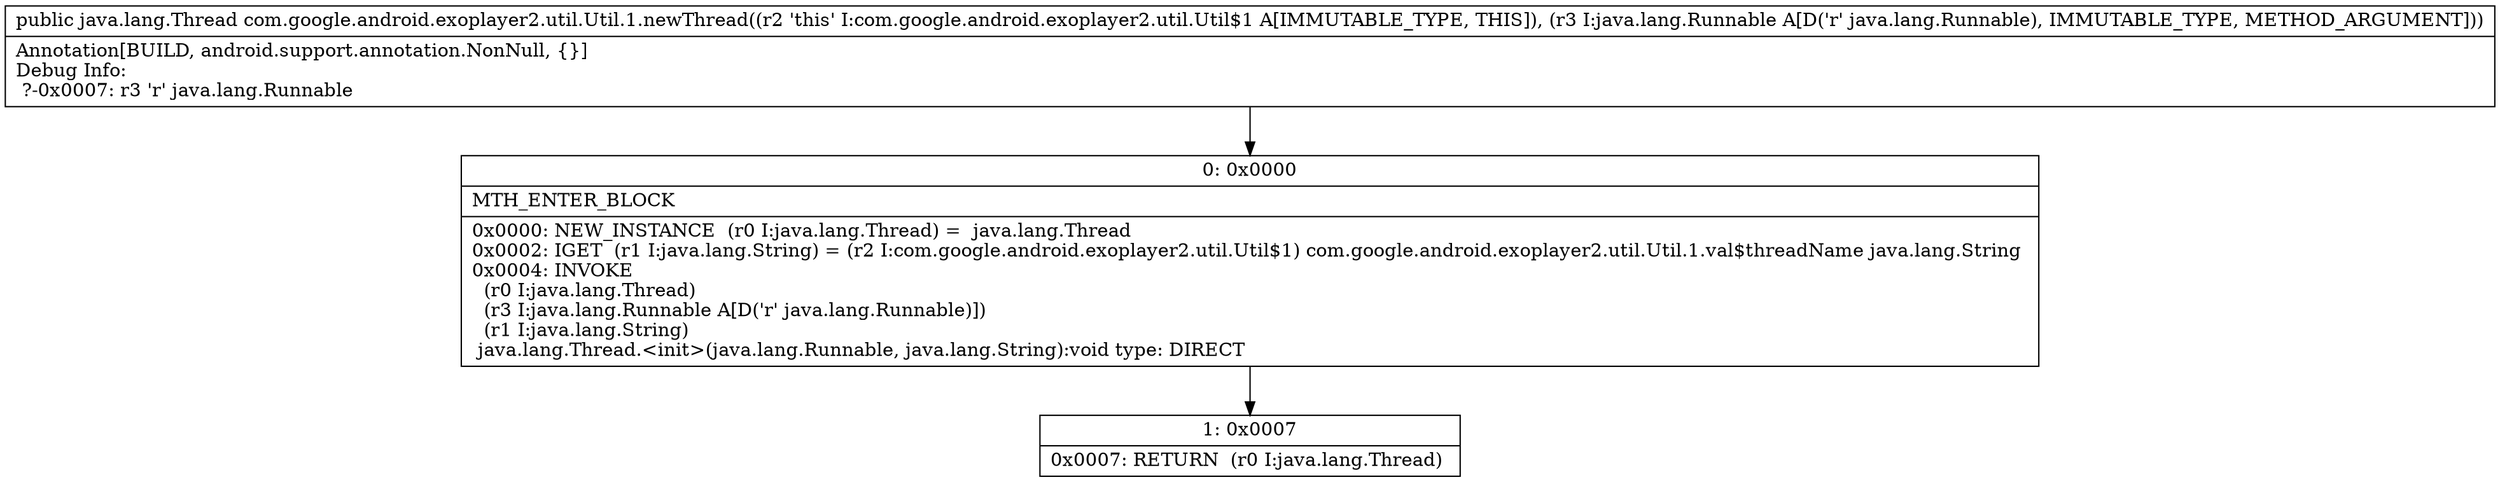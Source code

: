 digraph "CFG forcom.google.android.exoplayer2.util.Util.1.newThread(Ljava\/lang\/Runnable;)Ljava\/lang\/Thread;" {
Node_0 [shape=record,label="{0\:\ 0x0000|MTH_ENTER_BLOCK\l|0x0000: NEW_INSTANCE  (r0 I:java.lang.Thread) =  java.lang.Thread \l0x0002: IGET  (r1 I:java.lang.String) = (r2 I:com.google.android.exoplayer2.util.Util$1) com.google.android.exoplayer2.util.Util.1.val$threadName java.lang.String \l0x0004: INVOKE  \l  (r0 I:java.lang.Thread)\l  (r3 I:java.lang.Runnable A[D('r' java.lang.Runnable)])\l  (r1 I:java.lang.String)\l java.lang.Thread.\<init\>(java.lang.Runnable, java.lang.String):void type: DIRECT \l}"];
Node_1 [shape=record,label="{1\:\ 0x0007|0x0007: RETURN  (r0 I:java.lang.Thread) \l}"];
MethodNode[shape=record,label="{public java.lang.Thread com.google.android.exoplayer2.util.Util.1.newThread((r2 'this' I:com.google.android.exoplayer2.util.Util$1 A[IMMUTABLE_TYPE, THIS]), (r3 I:java.lang.Runnable A[D('r' java.lang.Runnable), IMMUTABLE_TYPE, METHOD_ARGUMENT]))  | Annotation[BUILD, android.support.annotation.NonNull, \{\}]\lDebug Info:\l  ?\-0x0007: r3 'r' java.lang.Runnable\l}"];
MethodNode -> Node_0;
Node_0 -> Node_1;
}

